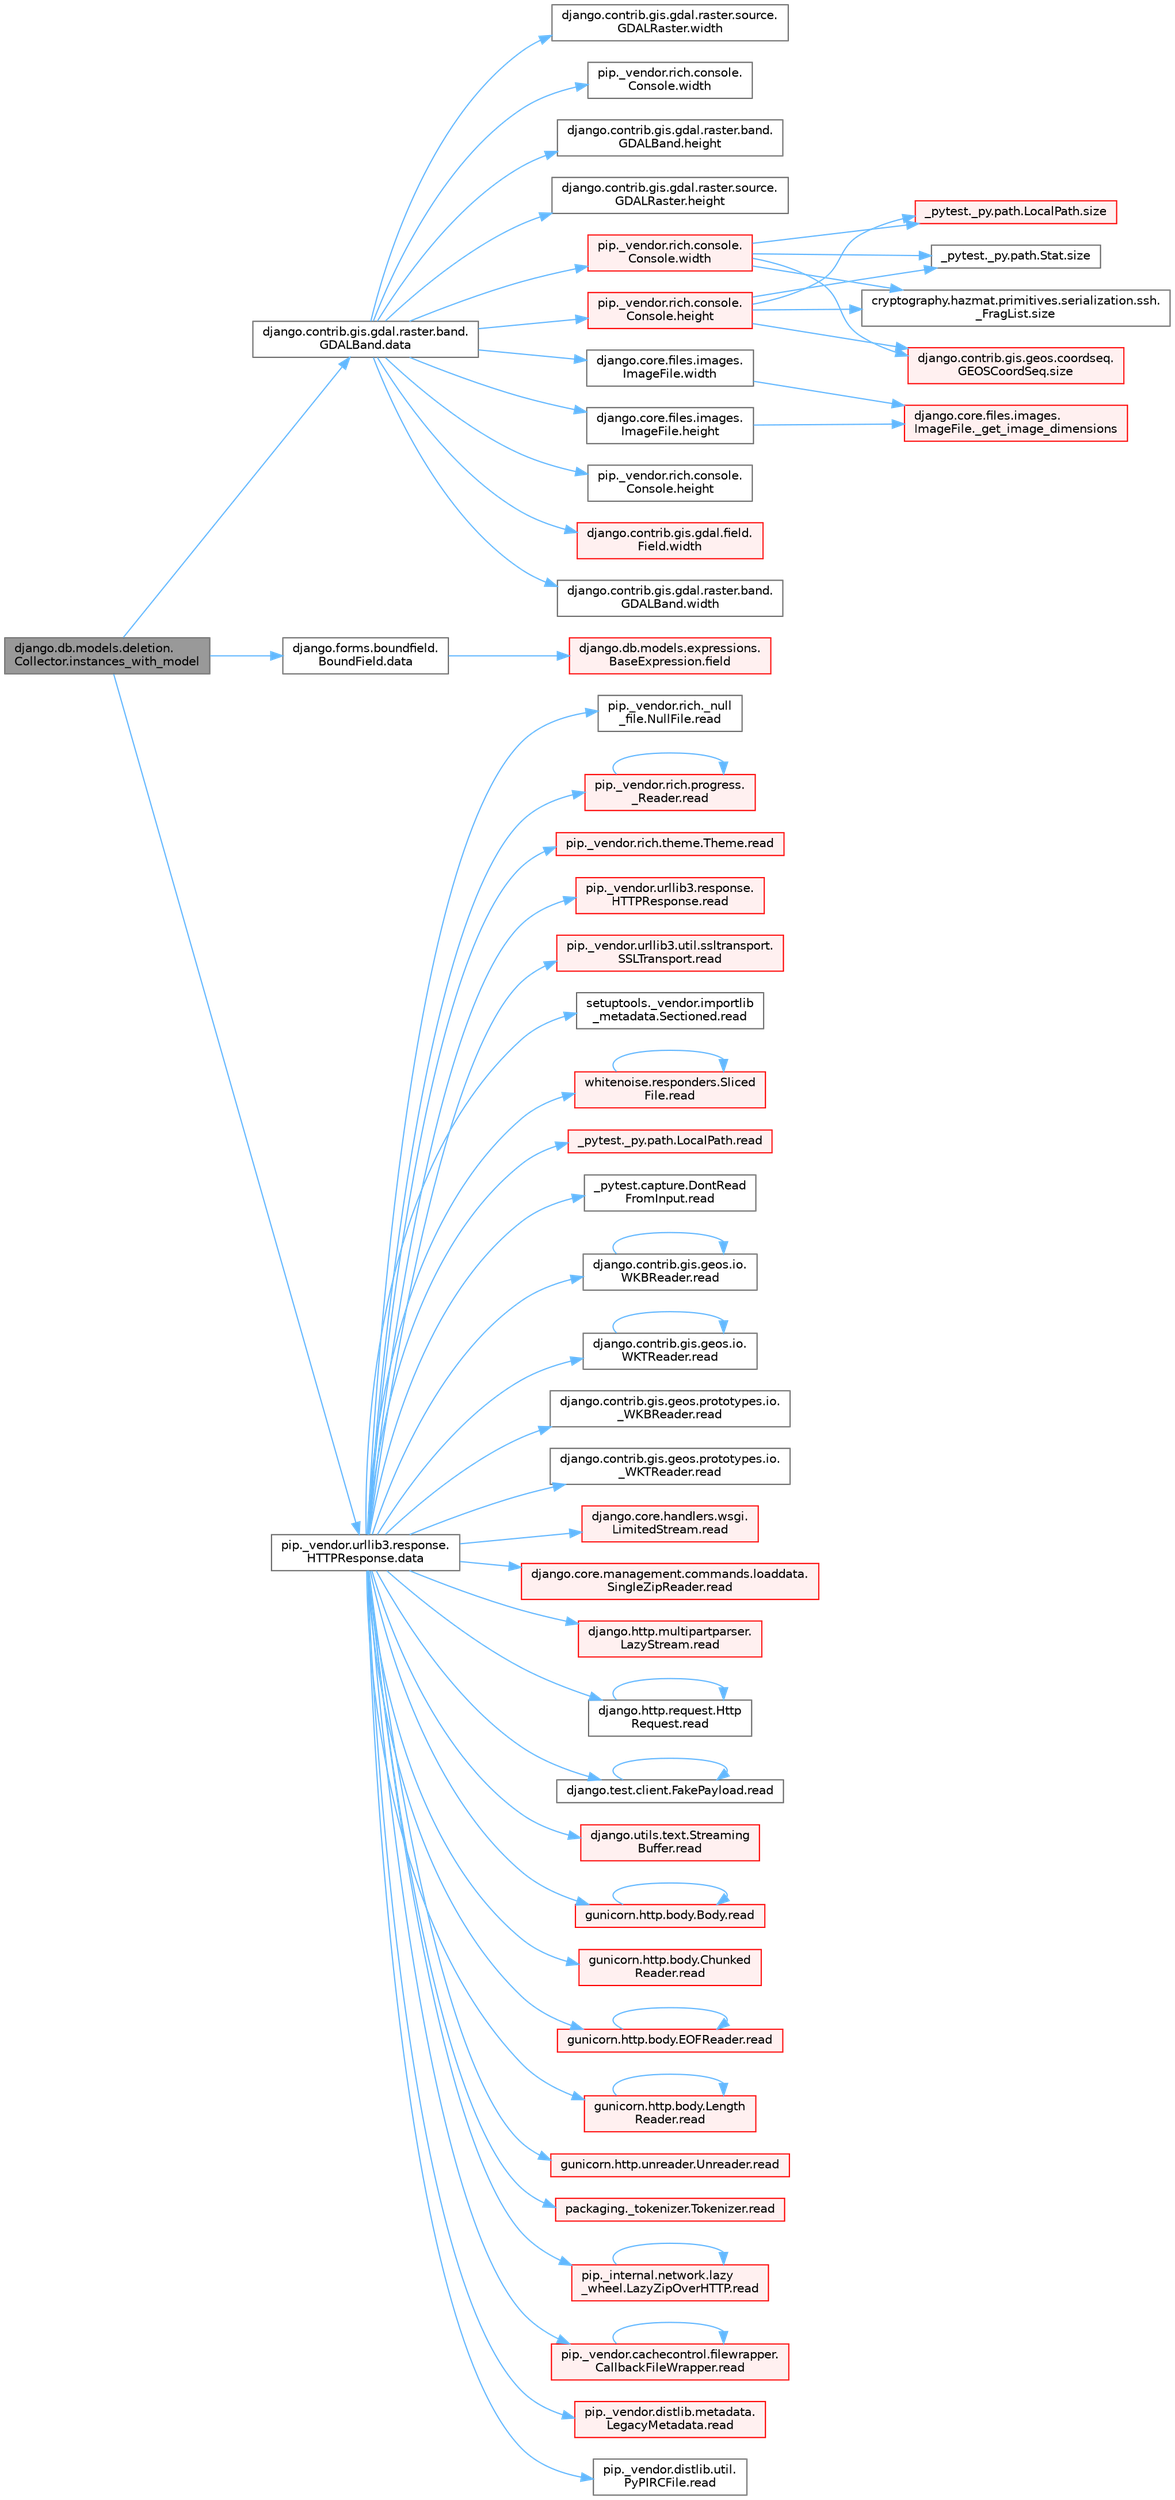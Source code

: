 digraph "django.db.models.deletion.Collector.instances_with_model"
{
 // LATEX_PDF_SIZE
  bgcolor="transparent";
  edge [fontname=Helvetica,fontsize=10,labelfontname=Helvetica,labelfontsize=10];
  node [fontname=Helvetica,fontsize=10,shape=box,height=0.2,width=0.4];
  rankdir="LR";
  Node1 [id="Node000001",label="django.db.models.deletion.\lCollector.instances_with_model",height=0.2,width=0.4,color="gray40", fillcolor="grey60", style="filled", fontcolor="black",tooltip=" "];
  Node1 -> Node2 [id="edge1_Node000001_Node000002",color="steelblue1",style="solid",tooltip=" "];
  Node2 [id="Node000002",label="django.contrib.gis.gdal.raster.band.\lGDALBand.data",height=0.2,width=0.4,color="grey40", fillcolor="white", style="filled",URL="$classdjango_1_1contrib_1_1gis_1_1gdal_1_1raster_1_1band_1_1_g_d_a_l_band.html#a5d37dc4c4d5a50a21b75460e75f9ee4d",tooltip=" "];
  Node2 -> Node3 [id="edge2_Node000002_Node000003",color="steelblue1",style="solid",tooltip=" "];
  Node3 [id="Node000003",label="django.contrib.gis.gdal.raster.band.\lGDALBand.height",height=0.2,width=0.4,color="grey40", fillcolor="white", style="filled",URL="$classdjango_1_1contrib_1_1gis_1_1gdal_1_1raster_1_1band_1_1_g_d_a_l_band.html#a7bea10d663b16684316ee8a95120ed62",tooltip=" "];
  Node2 -> Node4 [id="edge3_Node000002_Node000004",color="steelblue1",style="solid",tooltip=" "];
  Node4 [id="Node000004",label="django.contrib.gis.gdal.raster.source.\lGDALRaster.height",height=0.2,width=0.4,color="grey40", fillcolor="white", style="filled",URL="$classdjango_1_1contrib_1_1gis_1_1gdal_1_1raster_1_1source_1_1_g_d_a_l_raster.html#a5a893c132270fb65d330a59510a6bff0",tooltip=" "];
  Node2 -> Node5 [id="edge4_Node000002_Node000005",color="steelblue1",style="solid",tooltip=" "];
  Node5 [id="Node000005",label="django.core.files.images.\lImageFile.height",height=0.2,width=0.4,color="grey40", fillcolor="white", style="filled",URL="$classdjango_1_1core_1_1files_1_1images_1_1_image_file.html#ad4617c14c2a4ffe0b677cd7c1579bd20",tooltip=" "];
  Node5 -> Node6 [id="edge5_Node000005_Node000006",color="steelblue1",style="solid",tooltip=" "];
  Node6 [id="Node000006",label="django.core.files.images.\lImageFile._get_image_dimensions",height=0.2,width=0.4,color="red", fillcolor="#FFF0F0", style="filled",URL="$classdjango_1_1core_1_1files_1_1images_1_1_image_file.html#a2832e2235f63c851f4652a4ea59ec924",tooltip=" "];
  Node2 -> Node4523 [id="edge6_Node000002_Node004523",color="steelblue1",style="solid",tooltip=" "];
  Node4523 [id="Node004523",label="pip._vendor.rich.console.\lConsole.height",height=0.2,width=0.4,color="red", fillcolor="#FFF0F0", style="filled",URL="$classpip_1_1__vendor_1_1rich_1_1console_1_1_console.html#adf55ca44bd09a7285363cdfd2a411a53",tooltip=" "];
  Node4523 -> Node1724 [id="edge7_Node004523_Node001724",color="steelblue1",style="solid",tooltip=" "];
  Node1724 [id="Node001724",label="_pytest._py.path.LocalPath.size",height=0.2,width=0.4,color="red", fillcolor="#FFF0F0", style="filled",URL="$class__pytest_1_1__py_1_1path_1_1_local_path.html#a01312293d7ed99c7153402aa1c228012",tooltip=" "];
  Node4523 -> Node1728 [id="edge8_Node004523_Node001728",color="steelblue1",style="solid",tooltip=" "];
  Node1728 [id="Node001728",label="_pytest._py.path.Stat.size",height=0.2,width=0.4,color="grey40", fillcolor="white", style="filled",URL="$class__pytest_1_1__py_1_1path_1_1_stat.html#a206ba7bd29fc72352b3af66d7a7aafef",tooltip=" "];
  Node4523 -> Node1729 [id="edge9_Node004523_Node001729",color="steelblue1",style="solid",tooltip=" "];
  Node1729 [id="Node001729",label="cryptography.hazmat.primitives.serialization.ssh.\l_FragList.size",height=0.2,width=0.4,color="grey40", fillcolor="white", style="filled",URL="$classcryptography_1_1hazmat_1_1primitives_1_1serialization_1_1ssh_1_1___frag_list.html#a7e9d0a2bab129dc613ec19fe73f24252",tooltip=" "];
  Node4523 -> Node1730 [id="edge10_Node004523_Node001730",color="steelblue1",style="solid",tooltip=" "];
  Node1730 [id="Node001730",label="django.contrib.gis.geos.coordseq.\lGEOSCoordSeq.size",height=0.2,width=0.4,color="red", fillcolor="#FFF0F0", style="filled",URL="$classdjango_1_1contrib_1_1gis_1_1geos_1_1coordseq_1_1_g_e_o_s_coord_seq.html#a918c80def6f7235c7da41e8aaf614fa6",tooltip=" "];
  Node2 -> Node4524 [id="edge11_Node000002_Node004524",color="steelblue1",style="solid",tooltip=" "];
  Node4524 [id="Node004524",label="pip._vendor.rich.console.\lConsole.height",height=0.2,width=0.4,color="grey40", fillcolor="white", style="filled",URL="$classpip_1_1__vendor_1_1rich_1_1console_1_1_console.html#ab53d9f9fda0d620f747ea404220d1e89",tooltip=" "];
  Node2 -> Node1832 [id="edge12_Node000002_Node001832",color="steelblue1",style="solid",tooltip=" "];
  Node1832 [id="Node001832",label="django.contrib.gis.gdal.field.\lField.width",height=0.2,width=0.4,color="red", fillcolor="#FFF0F0", style="filled",URL="$classdjango_1_1contrib_1_1gis_1_1gdal_1_1field_1_1_field.html#a9d43a623b937f633a9e6dca9323f5fa7",tooltip=" "];
  Node2 -> Node1833 [id="edge13_Node000002_Node001833",color="steelblue1",style="solid",tooltip=" "];
  Node1833 [id="Node001833",label="django.contrib.gis.gdal.raster.band.\lGDALBand.width",height=0.2,width=0.4,color="grey40", fillcolor="white", style="filled",URL="$classdjango_1_1contrib_1_1gis_1_1gdal_1_1raster_1_1band_1_1_g_d_a_l_band.html#a407780888708f2bb99b4d298eb6d8062",tooltip=" "];
  Node2 -> Node1834 [id="edge14_Node000002_Node001834",color="steelblue1",style="solid",tooltip=" "];
  Node1834 [id="Node001834",label="django.contrib.gis.gdal.raster.source.\lGDALRaster.width",height=0.2,width=0.4,color="grey40", fillcolor="white", style="filled",URL="$classdjango_1_1contrib_1_1gis_1_1gdal_1_1raster_1_1source_1_1_g_d_a_l_raster.html#a58442e42bce5bcabb54fab7a2e636bc2",tooltip=" "];
  Node2 -> Node1835 [id="edge15_Node000002_Node001835",color="steelblue1",style="solid",tooltip=" "];
  Node1835 [id="Node001835",label="django.core.files.images.\lImageFile.width",height=0.2,width=0.4,color="grey40", fillcolor="white", style="filled",URL="$classdjango_1_1core_1_1files_1_1images_1_1_image_file.html#a3a50a37ab3f2d7395c892a262ecb49bc",tooltip=" "];
  Node1835 -> Node6 [id="edge16_Node001835_Node000006",color="steelblue1",style="solid",tooltip=" "];
  Node2 -> Node1836 [id="edge17_Node000002_Node001836",color="steelblue1",style="solid",tooltip=" "];
  Node1836 [id="Node001836",label="pip._vendor.rich.console.\lConsole.width",height=0.2,width=0.4,color="red", fillcolor="#FFF0F0", style="filled",URL="$classpip_1_1__vendor_1_1rich_1_1console_1_1_console.html#a3163e1b4e2842bc355d0f5c3100ecc08",tooltip=" "];
  Node1836 -> Node1724 [id="edge18_Node001836_Node001724",color="steelblue1",style="solid",tooltip=" "];
  Node1836 -> Node1728 [id="edge19_Node001836_Node001728",color="steelblue1",style="solid",tooltip=" "];
  Node1836 -> Node1729 [id="edge20_Node001836_Node001729",color="steelblue1",style="solid",tooltip=" "];
  Node1836 -> Node1730 [id="edge21_Node001836_Node001730",color="steelblue1",style="solid",tooltip=" "];
  Node2 -> Node1837 [id="edge22_Node000002_Node001837",color="steelblue1",style="solid",tooltip=" "];
  Node1837 [id="Node001837",label="pip._vendor.rich.console.\lConsole.width",height=0.2,width=0.4,color="grey40", fillcolor="white", style="filled",URL="$classpip_1_1__vendor_1_1rich_1_1console_1_1_console.html#aa2ba8c5fa1dd224794b0ac2acd384863",tooltip=" "];
  Node1 -> Node257 [id="edge23_Node000001_Node000257",color="steelblue1",style="solid",tooltip=" "];
  Node257 [id="Node000257",label="django.forms.boundfield.\lBoundField.data",height=0.2,width=0.4,color="grey40", fillcolor="white", style="filled",URL="$classdjango_1_1forms_1_1boundfield_1_1_bound_field.html#ad38e19a5099c352218e82322f47b020c",tooltip=" "];
  Node257 -> Node106 [id="edge24_Node000257_Node000106",color="steelblue1",style="solid",tooltip=" "];
  Node106 [id="Node000106",label="django.db.models.expressions.\lBaseExpression.field",height=0.2,width=0.4,color="red", fillcolor="#FFF0F0", style="filled",URL="$classdjango_1_1db_1_1models_1_1expressions_1_1_base_expression.html#a70aeb35391ada82c2e9f02b1c3ac150c",tooltip=" "];
  Node1 -> Node258 [id="edge25_Node000001_Node000258",color="steelblue1",style="solid",tooltip=" "];
  Node258 [id="Node000258",label="pip._vendor.urllib3.response.\lHTTPResponse.data",height=0.2,width=0.4,color="grey40", fillcolor="white", style="filled",URL="$classpip_1_1__vendor_1_1urllib3_1_1response_1_1_h_t_t_p_response.html#abf3c538704803faf453331b0031f3bdd",tooltip=" "];
  Node258 -> Node45 [id="edge26_Node000258_Node000045",color="steelblue1",style="solid",tooltip=" "];
  Node45 [id="Node000045",label="_pytest._py.path.LocalPath.read",height=0.2,width=0.4,color="red", fillcolor="#FFF0F0", style="filled",URL="$class__pytest_1_1__py_1_1path_1_1_local_path.html#a8640b65f715ce8a258379deb78a68fd8",tooltip=" "];
  Node258 -> Node259 [id="edge27_Node000258_Node000259",color="steelblue1",style="solid",tooltip=" "];
  Node259 [id="Node000259",label="_pytest.capture.DontRead\lFromInput.read",height=0.2,width=0.4,color="grey40", fillcolor="white", style="filled",URL="$class__pytest_1_1capture_1_1_dont_read_from_input.html#abe84d6d5626bed2fa4f52408d2b95d3f",tooltip=" "];
  Node258 -> Node260 [id="edge28_Node000258_Node000260",color="steelblue1",style="solid",tooltip=" "];
  Node260 [id="Node000260",label="django.contrib.gis.geos.io.\lWKBReader.read",height=0.2,width=0.4,color="grey40", fillcolor="white", style="filled",URL="$classdjango_1_1contrib_1_1gis_1_1geos_1_1io_1_1_w_k_b_reader.html#a690153c2f609f20814011beceded4ce6",tooltip=" "];
  Node260 -> Node260 [id="edge29_Node000260_Node000260",color="steelblue1",style="solid",tooltip=" "];
  Node258 -> Node261 [id="edge30_Node000258_Node000261",color="steelblue1",style="solid",tooltip=" "];
  Node261 [id="Node000261",label="django.contrib.gis.geos.io.\lWKTReader.read",height=0.2,width=0.4,color="grey40", fillcolor="white", style="filled",URL="$classdjango_1_1contrib_1_1gis_1_1geos_1_1io_1_1_w_k_t_reader.html#af8cdf42c9388b4ca18b86af2cd174dd0",tooltip=" "];
  Node261 -> Node261 [id="edge31_Node000261_Node000261",color="steelblue1",style="solid",tooltip=" "];
  Node258 -> Node262 [id="edge32_Node000258_Node000262",color="steelblue1",style="solid",tooltip=" "];
  Node262 [id="Node000262",label="django.contrib.gis.geos.prototypes.io.\l_WKBReader.read",height=0.2,width=0.4,color="grey40", fillcolor="white", style="filled",URL="$classdjango_1_1contrib_1_1gis_1_1geos_1_1prototypes_1_1io_1_1___w_k_b_reader.html#a71e78ed5a74b998533ef3801723a5827",tooltip=" "];
  Node258 -> Node263 [id="edge33_Node000258_Node000263",color="steelblue1",style="solid",tooltip=" "];
  Node263 [id="Node000263",label="django.contrib.gis.geos.prototypes.io.\l_WKTReader.read",height=0.2,width=0.4,color="grey40", fillcolor="white", style="filled",URL="$classdjango_1_1contrib_1_1gis_1_1geos_1_1prototypes_1_1io_1_1___w_k_t_reader.html#a97b2007978d99bec56d1bbf4091dd46a",tooltip=" "];
  Node258 -> Node264 [id="edge34_Node000258_Node000264",color="steelblue1",style="solid",tooltip=" "];
  Node264 [id="Node000264",label="django.core.handlers.wsgi.\lLimitedStream.read",height=0.2,width=0.4,color="red", fillcolor="#FFF0F0", style="filled",URL="$classdjango_1_1core_1_1handlers_1_1wsgi_1_1_limited_stream.html#a01766186550a2bafd2a0c0cac1117797",tooltip=" "];
  Node258 -> Node268 [id="edge35_Node000258_Node000268",color="steelblue1",style="solid",tooltip=" "];
  Node268 [id="Node000268",label="django.core.management.commands.loaddata.\lSingleZipReader.read",height=0.2,width=0.4,color="red", fillcolor="#FFF0F0", style="filled",URL="$classdjango_1_1core_1_1management_1_1commands_1_1loaddata_1_1_single_zip_reader.html#a6c6512afb638e535f6d9973329238ec1",tooltip=" "];
  Node258 -> Node273 [id="edge36_Node000258_Node000273",color="steelblue1",style="solid",tooltip=" "];
  Node273 [id="Node000273",label="django.http.multipartparser.\lLazyStream.read",height=0.2,width=0.4,color="red", fillcolor="#FFF0F0", style="filled",URL="$classdjango_1_1http_1_1multipartparser_1_1_lazy_stream.html#af5553676fbef507453fe16dbce30f2d6",tooltip=" "];
  Node258 -> Node276 [id="edge37_Node000258_Node000276",color="steelblue1",style="solid",tooltip=" "];
  Node276 [id="Node000276",label="django.http.request.Http\lRequest.read",height=0.2,width=0.4,color="grey40", fillcolor="white", style="filled",URL="$classdjango_1_1http_1_1request_1_1_http_request.html#a7b5205e754042f5dc1400c5f6884da05",tooltip=" "];
  Node276 -> Node276 [id="edge38_Node000276_Node000276",color="steelblue1",style="solid",tooltip=" "];
  Node258 -> Node277 [id="edge39_Node000258_Node000277",color="steelblue1",style="solid",tooltip=" "];
  Node277 [id="Node000277",label="django.test.client.FakePayload.read",height=0.2,width=0.4,color="grey40", fillcolor="white", style="filled",URL="$classdjango_1_1test_1_1client_1_1_fake_payload.html#a4968728a37f7ecfa436f7156923f32fc",tooltip=" "];
  Node277 -> Node277 [id="edge40_Node000277_Node000277",color="steelblue1",style="solid",tooltip=" "];
  Node258 -> Node278 [id="edge41_Node000258_Node000278",color="steelblue1",style="solid",tooltip=" "];
  Node278 [id="Node000278",label="django.utils.text.Streaming\lBuffer.read",height=0.2,width=0.4,color="red", fillcolor="#FFF0F0", style="filled",URL="$classdjango_1_1utils_1_1text_1_1_streaming_buffer.html#a0d8c76cbb45b290915e65a79dabe0d7b",tooltip=" "];
  Node258 -> Node315 [id="edge42_Node000258_Node000315",color="steelblue1",style="solid",tooltip=" "];
  Node315 [id="Node000315",label="gunicorn.http.body.Body.read",height=0.2,width=0.4,color="red", fillcolor="#FFF0F0", style="filled",URL="$classgunicorn_1_1http_1_1body_1_1_body.html#a26fa33ab9da80d4da60638f902d8bbd8",tooltip=" "];
  Node315 -> Node315 [id="edge43_Node000315_Node000315",color="steelblue1",style="solid",tooltip=" "];
  Node258 -> Node318 [id="edge44_Node000258_Node000318",color="steelblue1",style="solid",tooltip=" "];
  Node318 [id="Node000318",label="gunicorn.http.body.Chunked\lReader.read",height=0.2,width=0.4,color="red", fillcolor="#FFF0F0", style="filled",URL="$classgunicorn_1_1http_1_1body_1_1_chunked_reader.html#aa291cdee58cf19e63d92914442ab2d7e",tooltip=" "];
  Node258 -> Node324 [id="edge45_Node000258_Node000324",color="steelblue1",style="solid",tooltip=" "];
  Node324 [id="Node000324",label="gunicorn.http.body.EOFReader.read",height=0.2,width=0.4,color="red", fillcolor="#FFF0F0", style="filled",URL="$classgunicorn_1_1http_1_1body_1_1_e_o_f_reader.html#a6ae0aab25c53911d59fcbb87c1dfa602",tooltip=" "];
  Node324 -> Node324 [id="edge46_Node000324_Node000324",color="steelblue1",style="solid",tooltip=" "];
  Node258 -> Node327 [id="edge47_Node000258_Node000327",color="steelblue1",style="solid",tooltip=" "];
  Node327 [id="Node000327",label="gunicorn.http.body.Length\lReader.read",height=0.2,width=0.4,color="red", fillcolor="#FFF0F0", style="filled",URL="$classgunicorn_1_1http_1_1body_1_1_length_reader.html#a78c9415492b01b7b1553a481fe9aef7e",tooltip=" "];
  Node327 -> Node327 [id="edge48_Node000327_Node000327",color="steelblue1",style="solid",tooltip=" "];
  Node258 -> Node329 [id="edge49_Node000258_Node000329",color="steelblue1",style="solid",tooltip=" "];
  Node329 [id="Node000329",label="gunicorn.http.unreader.Unreader.read",height=0.2,width=0.4,color="red", fillcolor="#FFF0F0", style="filled",URL="$classgunicorn_1_1http_1_1unreader_1_1_unreader.html#a4d05a3b72ffb1dd09d3e4b3dd1d1e44c",tooltip=" "];
  Node258 -> Node4289 [id="edge50_Node000258_Node004289",color="steelblue1",style="solid",tooltip=" "];
  Node4289 [id="Node004289",label="packaging._tokenizer.Tokenizer.read",height=0.2,width=0.4,color="red", fillcolor="#FFF0F0", style="filled",URL="$classpackaging_1_1__tokenizer_1_1_tokenizer.html#a0338e1186dd1574082f047fdff9b3b2d",tooltip=" "];
  Node258 -> Node4290 [id="edge51_Node000258_Node004290",color="steelblue1",style="solid",tooltip=" "];
  Node4290 [id="Node004290",label="pip._internal.network.lazy\l_wheel.LazyZipOverHTTP.read",height=0.2,width=0.4,color="red", fillcolor="#FFF0F0", style="filled",URL="$classpip_1_1__internal_1_1network_1_1lazy__wheel_1_1_lazy_zip_over_h_t_t_p.html#adb8837e292941df2568b4de4082ecf19",tooltip=" "];
  Node4290 -> Node4290 [id="edge52_Node004290_Node004290",color="steelblue1",style="solid",tooltip=" "];
  Node258 -> Node4304 [id="edge53_Node000258_Node004304",color="steelblue1",style="solid",tooltip=" "];
  Node4304 [id="Node004304",label="pip._vendor.cachecontrol.filewrapper.\lCallbackFileWrapper.read",height=0.2,width=0.4,color="red", fillcolor="#FFF0F0", style="filled",URL="$classpip_1_1__vendor_1_1cachecontrol_1_1filewrapper_1_1_callback_file_wrapper.html#afceb112c071f7b24b9db274a61213b68",tooltip=" "];
  Node4304 -> Node4304 [id="edge54_Node004304_Node004304",color="steelblue1",style="solid",tooltip=" "];
  Node258 -> Node4306 [id="edge55_Node000258_Node004306",color="steelblue1",style="solid",tooltip=" "];
  Node4306 [id="Node004306",label="pip._vendor.distlib.metadata.\lLegacyMetadata.read",height=0.2,width=0.4,color="red", fillcolor="#FFF0F0", style="filled",URL="$classpip_1_1__vendor_1_1distlib_1_1metadata_1_1_legacy_metadata.html#a5473003d19554803bc6f7f4af863060f",tooltip=" "];
  Node258 -> Node4308 [id="edge56_Node000258_Node004308",color="steelblue1",style="solid",tooltip=" "];
  Node4308 [id="Node004308",label="pip._vendor.distlib.util.\lPyPIRCFile.read",height=0.2,width=0.4,color="grey40", fillcolor="white", style="filled",URL="$classpip_1_1__vendor_1_1distlib_1_1util_1_1_py_p_i_r_c_file.html#a9db831938fff0ca340efdb70381bc7b1",tooltip=" "];
  Node258 -> Node4309 [id="edge57_Node000258_Node004309",color="steelblue1",style="solid",tooltip=" "];
  Node4309 [id="Node004309",label="pip._vendor.rich._null\l_file.NullFile.read",height=0.2,width=0.4,color="grey40", fillcolor="white", style="filled",URL="$classpip_1_1__vendor_1_1rich_1_1__null__file_1_1_null_file.html#a34cd6b7fcb25c35b0edeb1a291403522",tooltip=" "];
  Node258 -> Node4310 [id="edge58_Node000258_Node004310",color="steelblue1",style="solid",tooltip=" "];
  Node4310 [id="Node004310",label="pip._vendor.rich.progress.\l_Reader.read",height=0.2,width=0.4,color="red", fillcolor="#FFF0F0", style="filled",URL="$classpip_1_1__vendor_1_1rich_1_1progress_1_1___reader.html#abc9a19c1ccc4057e665996a500814420",tooltip=" "];
  Node4310 -> Node4310 [id="edge59_Node004310_Node004310",color="steelblue1",style="solid",tooltip=" "];
  Node258 -> Node4311 [id="edge60_Node000258_Node004311",color="steelblue1",style="solid",tooltip=" "];
  Node4311 [id="Node004311",label="pip._vendor.rich.theme.Theme.read",height=0.2,width=0.4,color="red", fillcolor="#FFF0F0", style="filled",URL="$classpip_1_1__vendor_1_1rich_1_1theme_1_1_theme.html#af15902d143164bd9dace530822864b4f",tooltip=" "];
  Node258 -> Node4314 [id="edge61_Node000258_Node004314",color="steelblue1",style="solid",tooltip=" "];
  Node4314 [id="Node004314",label="pip._vendor.urllib3.response.\lHTTPResponse.read",height=0.2,width=0.4,color="red", fillcolor="#FFF0F0", style="filled",URL="$classpip_1_1__vendor_1_1urllib3_1_1response_1_1_h_t_t_p_response.html#af2e8ded2867c7f29976cbe251a10178f",tooltip=" "];
  Node258 -> Node4320 [id="edge62_Node000258_Node004320",color="steelblue1",style="solid",tooltip=" "];
  Node4320 [id="Node004320",label="pip._vendor.urllib3.util.ssltransport.\lSSLTransport.read",height=0.2,width=0.4,color="red", fillcolor="#FFF0F0", style="filled",URL="$classpip_1_1__vendor_1_1urllib3_1_1util_1_1ssltransport_1_1_s_s_l_transport.html#a3311c85a8b31a1b389bd7013abdf6fd3",tooltip=" "];
  Node258 -> Node4329 [id="edge63_Node000258_Node004329",color="steelblue1",style="solid",tooltip=" "];
  Node4329 [id="Node004329",label="setuptools._vendor.importlib\l_metadata.Sectioned.read",height=0.2,width=0.4,color="grey40", fillcolor="white", style="filled",URL="$classsetuptools_1_1__vendor_1_1importlib__metadata_1_1_sectioned.html#aee19f1f55f0052af789e28b91d52c5bb",tooltip=" "];
  Node258 -> Node4330 [id="edge64_Node000258_Node004330",color="steelblue1",style="solid",tooltip=" "];
  Node4330 [id="Node004330",label="whitenoise.responders.Sliced\lFile.read",height=0.2,width=0.4,color="red", fillcolor="#FFF0F0", style="filled",URL="$classwhitenoise_1_1responders_1_1_sliced_file.html#af949d31457d709043147db62165bfa8d",tooltip=" "];
  Node4330 -> Node4330 [id="edge65_Node004330_Node004330",color="steelblue1",style="solid",tooltip=" "];
}
